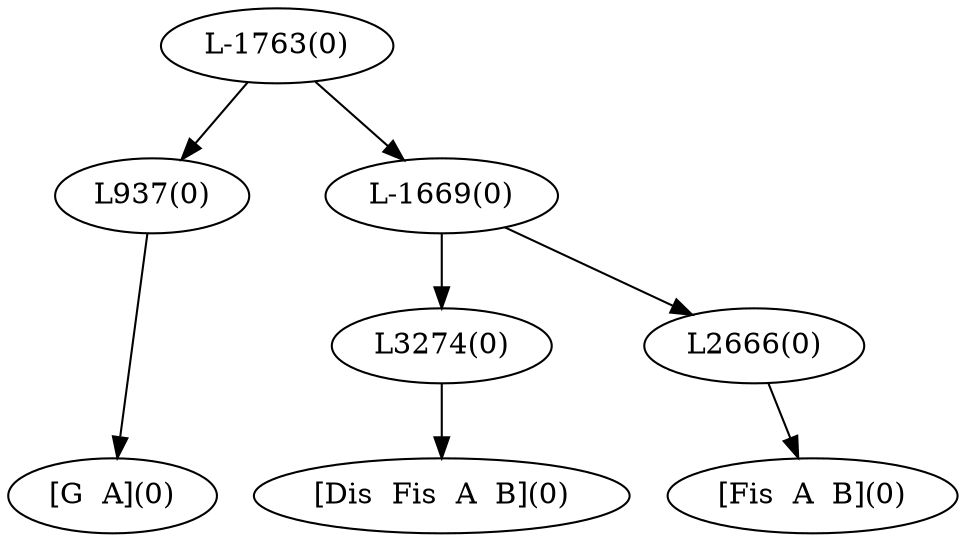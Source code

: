 digraph sample{
"L937(0)"->"[G  A](0)"
"L3274(0)"->"[Dis  Fis  A  B](0)"
"L2666(0)"->"[Fis  A  B](0)"
"L-1669(0)"->"L3274(0)"
"L-1669(0)"->"L2666(0)"
"L-1763(0)"->"L937(0)"
"L-1763(0)"->"L-1669(0)"
{rank = min; "L-1763(0)"}
{rank = same; "L937(0)"; "L-1669(0)";}
{rank = same; "L3274(0)"; "L2666(0)";}
{rank = max; "[Dis  Fis  A  B](0)"; "[Fis  A  B](0)"; "[G  A](0)";}
}